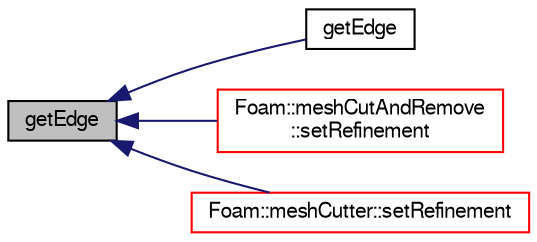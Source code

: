 digraph "getEdge"
{
  bgcolor="transparent";
  edge [fontname="FreeSans",fontsize="10",labelfontname="FreeSans",labelfontsize="10"];
  node [fontname="FreeSans",fontsize="10",shape=record];
  rankdir="LR";
  Node806 [label="getEdge",height=0.2,width=0.4,color="black", fillcolor="grey75", style="filled", fontcolor="black"];
  Node806 -> Node807 [dir="back",color="midnightblue",fontsize="10",style="solid",fontname="FreeSans"];
  Node807 [label="getEdge",height=0.2,width=0.4,color="black",URL="$a21494.html#a0bb34e509d9bcbee5125caf94ebd58a1"];
  Node806 -> Node808 [dir="back",color="midnightblue",fontsize="10",style="solid",fontname="FreeSans"];
  Node808 [label="Foam::meshCutAndRemove\l::setRefinement",height=0.2,width=0.4,color="red",URL="$a21502.html#a5b289474e53287a9460c322f12434dec",tooltip="Do actual cutting with cut description. Inserts mesh changes. "];
  Node806 -> Node810 [dir="back",color="midnightblue",fontsize="10",style="solid",fontname="FreeSans"];
  Node810 [label="Foam::meshCutter::setRefinement",height=0.2,width=0.4,color="red",URL="$a21506.html#ad6964ecaeb84631835d8a4e51bf706bb",tooltip="Do actual cutting with cut description. Inserts mesh changes. "];
}
